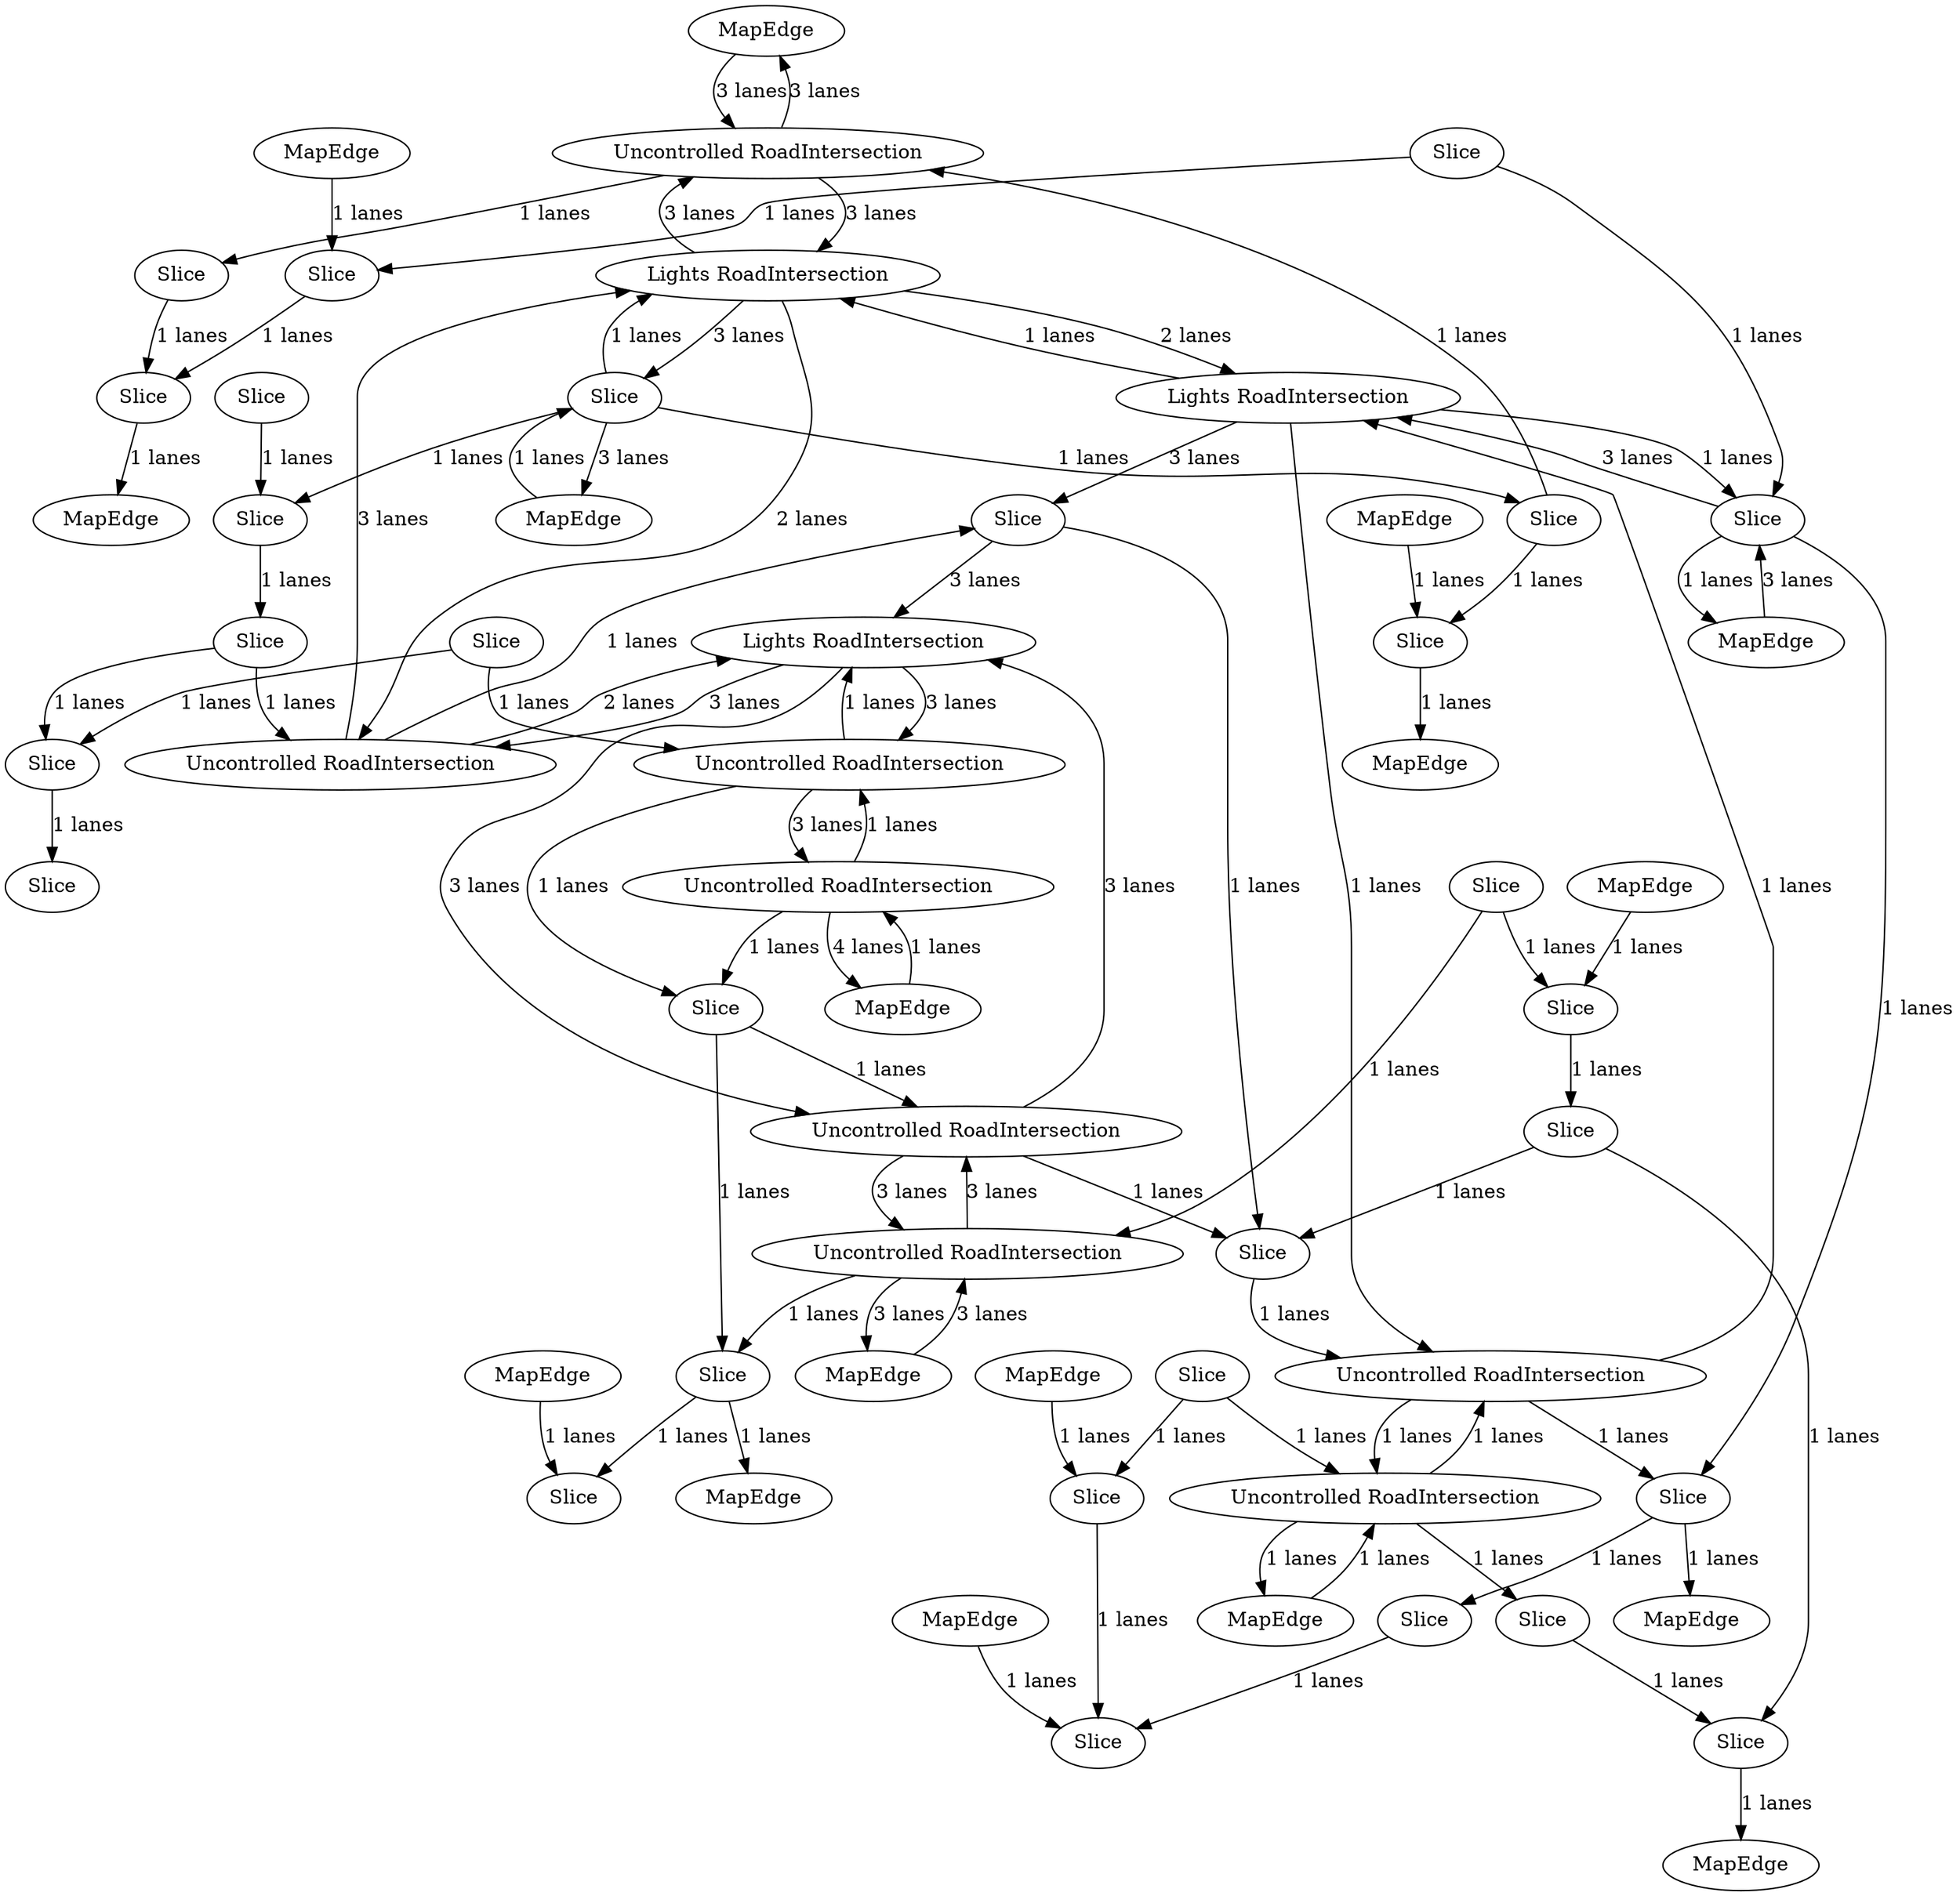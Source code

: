 digraph {
    0 [ label = "MapEdge" ]
    1 [ label = "Lights RoadIntersection" ]
    2 [ label = "Lights RoadIntersection" ]
    3 [ label = "Lights RoadIntersection" ]
    4 [ label = "MapEdge" ]
    5 [ label = "Uncontrolled RoadIntersection" ]
    6 [ label = "MapEdge" ]
    7 [ label = "MapEdge" ]
    8 [ label = "MapEdge" ]
    9 [ label = "MapEdge" ]
    10 [ label = "MapEdge" ]
    11 [ label = "MapEdge" ]
    12 [ label = "Slice" ]
    13 [ label = "MapEdge" ]
    14 [ label = "Slice" ]
    15 [ label = "MapEdge" ]
    16 [ label = "MapEdge" ]
    17 [ label = "MapEdge" ]
    18 [ label = "MapEdge" ]
    19 [ label = "Slice" ]
    20 [ label = "Slice" ]
    21 [ label = "Slice" ]
    22 [ label = "Slice" ]
    23 [ label = "Uncontrolled RoadIntersection" ]
    24 [ label = "Slice" ]
    25 [ label = "Slice" ]
    26 [ label = "Uncontrolled RoadIntersection" ]
    27 [ label = "Slice" ]
    28 [ label = "Slice" ]
    29 [ label = "Slice" ]
    30 [ label = "Slice" ]
    31 [ label = "Slice" ]
    32 [ label = "Slice" ]
    33 [ label = "Slice" ]
    34 [ label = "Slice" ]
    35 [ label = "Slice" ]
    36 [ label = "Slice" ]
    37 [ label = "Uncontrolled RoadIntersection" ]
    38 [ label = "Slice" ]
    39 [ label = "Slice" ]
    40 [ label = "Slice" ]
    41 [ label = "Slice" ]
    42 [ label = "Uncontrolled RoadIntersection" ]
    43 [ label = "Slice" ]
    44 [ label = "Slice" ]
    45 [ label = "Slice" ]
    46 [ label = "MapEdge" ]
    47 [ label = "Slice" ]
    48 [ label = "Uncontrolled RoadIntersection" ]
    49 [ label = "Slice" ]
    50 [ label = "Uncontrolled RoadIntersection" ]
    51 [ label = "Slice" ]
    52 [ label = "Slice" ]
    53 [ label = "MapEdge" ]
    54 [ label = "Uncontrolled RoadIntersection" ]
    55 [ label = "MapEdge" ]
    56 [ label = "MapEdge" ]
    0 -> 37 [ label = "3 lanes" ]
    37 -> 0 [ label = "3 lanes" ]
    37 -> 1 [ label = "3 lanes" ]
    1 -> 37 [ label = "3 lanes" ]
    2 -> 1 [ label = "1 lanes" ]
    1 -> 2 [ label = "2 lanes" ]
    1 -> 42 [ label = "2 lanes" ]
    42 -> 1 [ label = "3 lanes" ]
    42 -> 3 [ label = "2 lanes" ]
    3 -> 42 [ label = "3 lanes" ]
    3 -> 50 [ label = "3 lanes" ]
    50 -> 3 [ label = "3 lanes" ]
    50 -> 23 [ label = "3 lanes" ]
    23 -> 50 [ label = "3 lanes" ]
    23 -> 4 [ label = "3 lanes" ]
    4 -> 23 [ label = "3 lanes" ]
    2 -> 41 [ label = "3 lanes" ]
    41 -> 3 [ label = "3 lanes" ]
    5 -> 6 [ label = "4 lanes" ]
    6 -> 5 [ label = "1 lanes" ]
    7 -> 30 [ label = "3 lanes" ]
    30 -> 7 [ label = "1 lanes" ]
    30 -> 2 [ label = "3 lanes" ]
    2 -> 30 [ label = "1 lanes" ]
    8 -> 26 [ label = "1 lanes" ]
    26 -> 8 [ label = "1 lanes" ]
    26 -> 48 [ label = "1 lanes" ]
    48 -> 26 [ label = "1 lanes" ]
    48 -> 2 [ label = "1 lanes" ]
    2 -> 48 [ label = "1 lanes" ]
    34 -> 9 [ label = "1 lanes" ]
    10 -> 34 [ label = "1 lanes" ]
    38 -> 11 [ label = "1 lanes" ]
    13 -> 12 [ label = "1 lanes" ]
    44 -> 14 [ label = "1 lanes" ]
    43 -> 44 [ label = "1 lanes" ]
    15 -> 43 [ label = "1 lanes" ]
    14 -> 16 [ label = "1 lanes" ]
    32 -> 38 [ label = "1 lanes" ]
    17 -> 32 [ label = "1 lanes" ]
    28 -> 12 [ label = "1 lanes" ]
    18 -> 28 [ label = "1 lanes" ]
    51 -> 19 [ label = "1 lanes" ]
    54 -> 51 [ label = "1 lanes" ]
    20 -> 54 [ label = "1 lanes" ]
    20 -> 21 [ label = "1 lanes" ]
    19 -> 22 [ label = "1 lanes" ]
    23 -> 19 [ label = "1 lanes" ]
    24 -> 23 [ label = "1 lanes" ]
    26 -> 25 [ label = "1 lanes" ]
    27 -> 26 [ label = "1 lanes" ]
    25 -> 14 [ label = "1 lanes" ]
    27 -> 28 [ label = "1 lanes" ]
    47 -> 29 [ label = "1 lanes" ]
    30 -> 47 [ label = "1 lanes" ]
    31 -> 30 [ label = "1 lanes" ]
    29 -> 12 [ label = "1 lanes" ]
    31 -> 32 [ label = "1 lanes" ]
    52 -> 33 [ label = "1 lanes" ]
    33 -> 34 [ label = "1 lanes" ]
    52 -> 35 [ label = "1 lanes" ]
    37 -> 36 [ label = "1 lanes" ]
    33 -> 37 [ label = "1 lanes" ]
    36 -> 38 [ label = "1 lanes" ]
    35 -> 45 [ label = "1 lanes" ]
    39 -> 35 [ label = "1 lanes" ]
    21 -> 40 [ label = "1 lanes" ]
    45 -> 21 [ label = "1 lanes" ]
    41 -> 49 [ label = "1 lanes" ]
    42 -> 41 [ label = "1 lanes" ]
    24 -> 43 [ label = "1 lanes" ]
    44 -> 49 [ label = "1 lanes" ]
    45 -> 42 [ label = "1 lanes" ]
    47 -> 46 [ label = "1 lanes" ]
    48 -> 47 [ label = "1 lanes" ]
    49 -> 48 [ label = "1 lanes" ]
    50 -> 49 [ label = "1 lanes" ]
    51 -> 50 [ label = "1 lanes" ]
    5 -> 51 [ label = "1 lanes" ]
    1 -> 52 [ label = "3 lanes" ]
    52 -> 1 [ label = "1 lanes" ]
    52 -> 53 [ label = "3 lanes" ]
    53 -> 52 [ label = "1 lanes" ]
    3 -> 54 [ label = "3 lanes" ]
    54 -> 3 [ label = "1 lanes" ]
    54 -> 5 [ label = "3 lanes" ]
    5 -> 54 [ label = "1 lanes" ]
    55 -> 22 [ label = "1 lanes" ]
    19 -> 56 [ label = "1 lanes" ]
}
